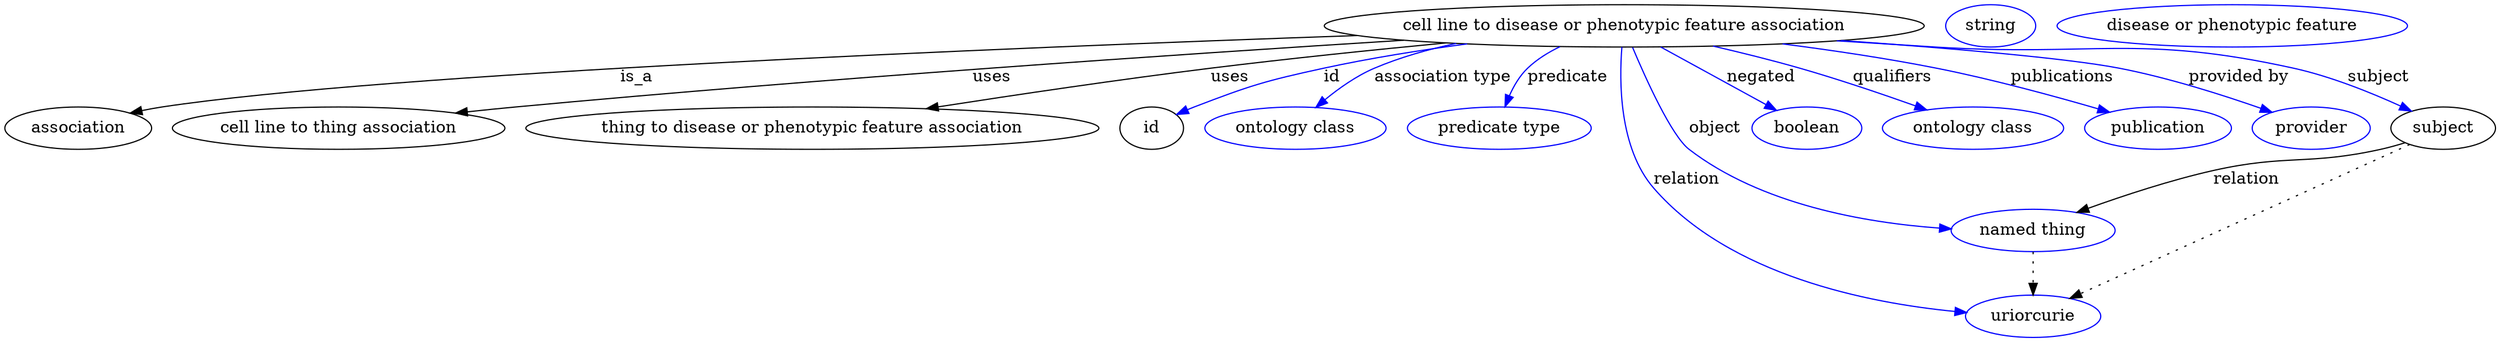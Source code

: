 digraph {
	graph [bb="0,0,1729.8,283"];
	node [label="\N"];
	"cell line to disease or phenotypic feature association"	 [height=0.5,
		label="cell line to disease or phenotypic feature association",
		pos="1108,265",
		width=5.4342];
	association	 [height=0.5,
		pos="50.046,178",
		width=1.3902];
	"cell line to disease or phenotypic feature association" -> association	 [label=is_a,
		lp="407.05,221.5",
		pos="e,86.879,190.34 928.58,257.77 684.75,247.05 261.81,225.05 110.05,196 105.66,195.16 101.14,194.13 96.639,192.98"];
	"cell line to thing association"	 [height=0.5,
		pos="229.05,178",
		width=3.0692];
	"cell line to disease or phenotypic feature association" -> "cell line to thing association"	 [label=uses,
		lp="674.05,221.5",
		pos="e,308.35,190.56 955.12,253.73 801.65,241.8 558.57,221.22 349.05,196 339.06,194.8 328.63,193.42 318.26,191.97"];
	"thing to disease or phenotypic feature association"	 [height=0.5,
		pos="543.05,178",
		width=5.1454];
	"cell line to disease or phenotypic feature association" -> "thing to disease or phenotypic feature association"	 [label=uses,
		lp="840.05,221.5",
		pos="e,626.73,194.09 987.27,250.79 937.84,244.63 880.12,237 828.05,229 764.09,219.17 692.38,206.33 636.9,195.99"];
	id	 [height=0.5,
		pos="773.05,178",
		width=0.75];
	"cell line to disease or phenotypic feature association" -> id	 [color=blue,
		label=id,
		lp="911.55,221.5",
		pos="e,794.53,189.33 1004.6,249.67 972.8,244.13 937.78,237.18 906.05,229 861.95,217.64 851.06,213.56 809.05,196 807.26,195.25 805.43,\
194.46 803.6,193.63",
		style=solid];
	"association type"	 [color=blue,
		height=0.5,
		label="ontology class",
		pos="880.05,178",
		width=1.7151];
	"cell line to disease or phenotypic feature association" -> "association type"	 [color=blue,
		label="association type",
		lp="987.05,221.5",
		pos="e,896.96,195.41 1003,249.78 982.56,244.7 961.68,237.95 943.05,229 929.06,222.28 915.44,211.9 904.46,202.24",
		style=solid];
	predicate	 [color=blue,
		height=0.5,
		label="predicate type",
		pos="1020,178",
		width=1.679];
	"cell line to disease or phenotypic feature association" -> predicate	 [color=blue,
		label=predicate,
		lp="1069,221.5",
		pos="e,1025.5,196.13 1067.7,247.35 1059.2,242.31 1050.7,236.19 1044,229 1037.8,222.3 1032.9,213.7 1029.3,205.48",
		style=solid];
	object	 [color=blue,
		height=0.5,
		label="named thing",
		pos="1401,91",
		width=1.5346];
	"cell line to disease or phenotypic feature association" -> object	 [color=blue,
		label=object,
		lp="1180,178",
		pos="e,1353.4,100.2 1115.5,246.72 1126.9,219.92 1148.5,171.85 1163,160 1190.7,137.43 1282.3,115.16 1343.5,102.26",
		style=solid];
	relation	 [color=blue,
		height=0.5,
		label=uriorcurie,
		pos="1401,18",
		width=1.2638];
	"cell line to disease or phenotypic feature association" -> relation	 [color=blue,
		label=relation,
		lp="1174,134.5",
		pos="e,1360.7,26.784 1108.6,246.89 1110.6,217.41 1118.9,159.11 1153,127 1209.7,73.774 1296.5,43.85 1351,29.32",
		style=solid];
	negated	 [color=blue,
		height=0.5,
		label=boolean,
		pos="1244,178",
		width=1.0652];
	"cell line to disease or phenotypic feature association" -> negated	 [color=blue,
		label=negated,
		lp="1211.5,221.5",
		pos="e,1222.3,193.03 1138.4,247.17 1148,241.46 1158.5,235.06 1168,229 1183.2,219.36 1199.8,208.27 1213.7,198.9",
		style=solid];
	qualifiers	 [color=blue,
		height=0.5,
		label="ontology class",
		pos="1362,178",
		width=1.7151];
	"cell line to disease or phenotypic feature association" -> qualifiers	 [color=blue,
		label=qualifiers,
		lp="1302,221.5",
		pos="e,1328,193.15 1174.5,248.04 1194.7,242.45 1216.9,235.89 1237,229 1264.5,219.59 1294.7,207.34 1318.5,197.21",
		style=solid];
	publications	 [color=blue,
		height=0.5,
		label=publication,
		pos="1492,178",
		width=1.3902];
	"cell line to disease or phenotypic feature association" -> publications	 [color=blue,
		label=publications,
		lp="1419.5,221.5",
		pos="e,1456.9,190.88 1220.6,250.26 1256.5,244.68 1296.1,237.56 1332,229 1371.6,219.57 1415.6,205.26 1447.4,194.2",
		style=solid];
	"provided by"	 [color=blue,
		height=0.5,
		label=provider,
		pos="1600,178",
		width=1.1193];
	"cell line to disease or phenotypic feature association" -> "provided by"	 [color=blue,
		label="provided by",
		lp="1542,221.5",
		pos="e,1571.1,190.7 1246.7,252.26 1334.9,243.88 1436.4,233.63 1457,229 1493.4,220.86 1533.2,206.17 1561.6,194.63",
		style=solid];
	subject	 [height=0.5,
		pos="1694,178",
		width=0.99297];
	"cell line to disease or phenotypic feature association" -> subject	 [color=blue,
		label=subject,
		lp="1640.5,221.5",
		pos="e,1670.3,191.52 1247.4,252.32 1269,250.46 1291.1,248.63 1312,247 1430.6,237.77 1463.6,257.54 1579,229 1608,221.85 1638.8,207.82 \
1661.2,196.29",
		style=solid];
	association_id	 [color=blue,
		height=0.5,
		label=string,
		pos="1352,265",
		width=0.84854];
	object -> relation	 [pos="e,1401,36.09 1401,72.955 1401,64.883 1401,55.176 1401,46.182",
		style=dotted];
	subject -> object	 [label=relation,
		lp="1554,134.5",
		pos="e,1433.2,105.67 1666.8,165.95 1661,163.72 1654.9,161.6 1649,160 1598.7,146.22 1583.4,155.48 1533,142 1502,133.7 1468.2,120.57 1442.6,\
109.71"];
	subject -> relation	 [pos="e,1427.8,32.59 1669.6,164.63 1617.8,136.34 1496.9,70.318 1436.6,37.39",
		style=dotted];
	"cell line to disease or phenotypic feature association_subject"	 [color=blue,
		height=0.5,
		label="disease or phenotypic feature",
		pos="1515,265",
		width=3.1775];
}
